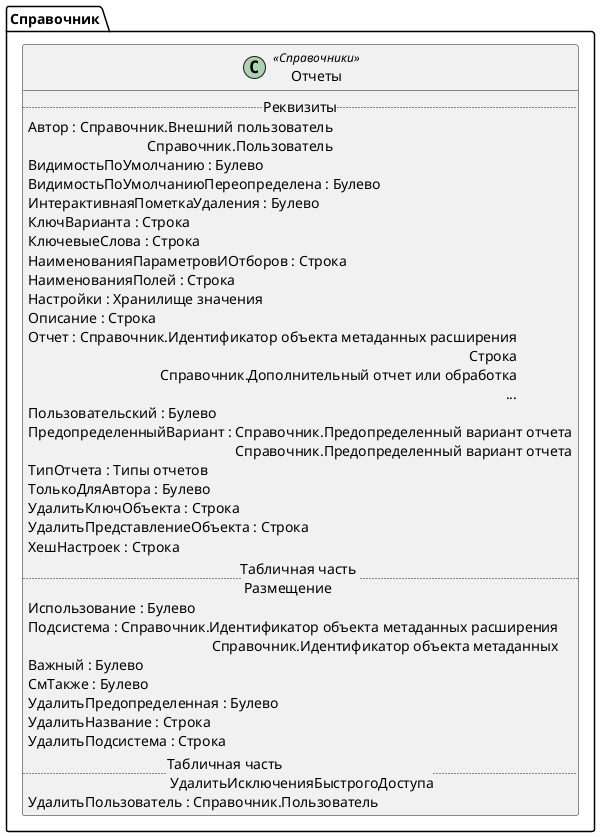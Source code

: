 ﻿@startuml ВариантыОтчетов
'!include templates.wsd
'..\include templates.wsd
class Справочник.ВариантыОтчетов as "Отчеты" <<Справочники>>
{
..Реквизиты..
Автор : Справочник.Внешний пользователь\rСправочник.Пользователь
ВидимостьПоУмолчанию : Булево
ВидимостьПоУмолчаниюПереопределена : Булево
ИнтерактивнаяПометкаУдаления : Булево
КлючВарианта : Строка
КлючевыеСлова : Строка
НаименованияПараметровИОтборов : Строка
НаименованияПолей : Строка
Настройки : Хранилище значения
Описание : Строка
Отчет : Справочник.Идентификатор объекта метаданных расширения\rСтрока\rСправочник.Дополнительный отчет или обработка\r...
Пользовательский : Булево
ПредопределенныйВариант : Справочник.Предопределенный вариант отчета\rСправочник.Предопределенный вариант отчета
ТипОтчета : Типы отчетов
ТолькоДляАвтора : Булево
УдалитьКлючОбъекта : Строка
УдалитьПредставлениеОбъекта : Строка
ХешНастроек : Строка
..Табличная часть \n Размещение..
Использование : Булево
Подсистема : Справочник.Идентификатор объекта метаданных расширения\rСправочник.Идентификатор объекта метаданных
Важный : Булево
СмТакже : Булево
УдалитьПредопределенная : Булево
УдалитьНазвание : Строка
УдалитьПодсистема : Строка
..Табличная часть \n УдалитьИсключенияБыстрогоДоступа..
УдалитьПользователь : Справочник.Пользователь
}
@enduml
